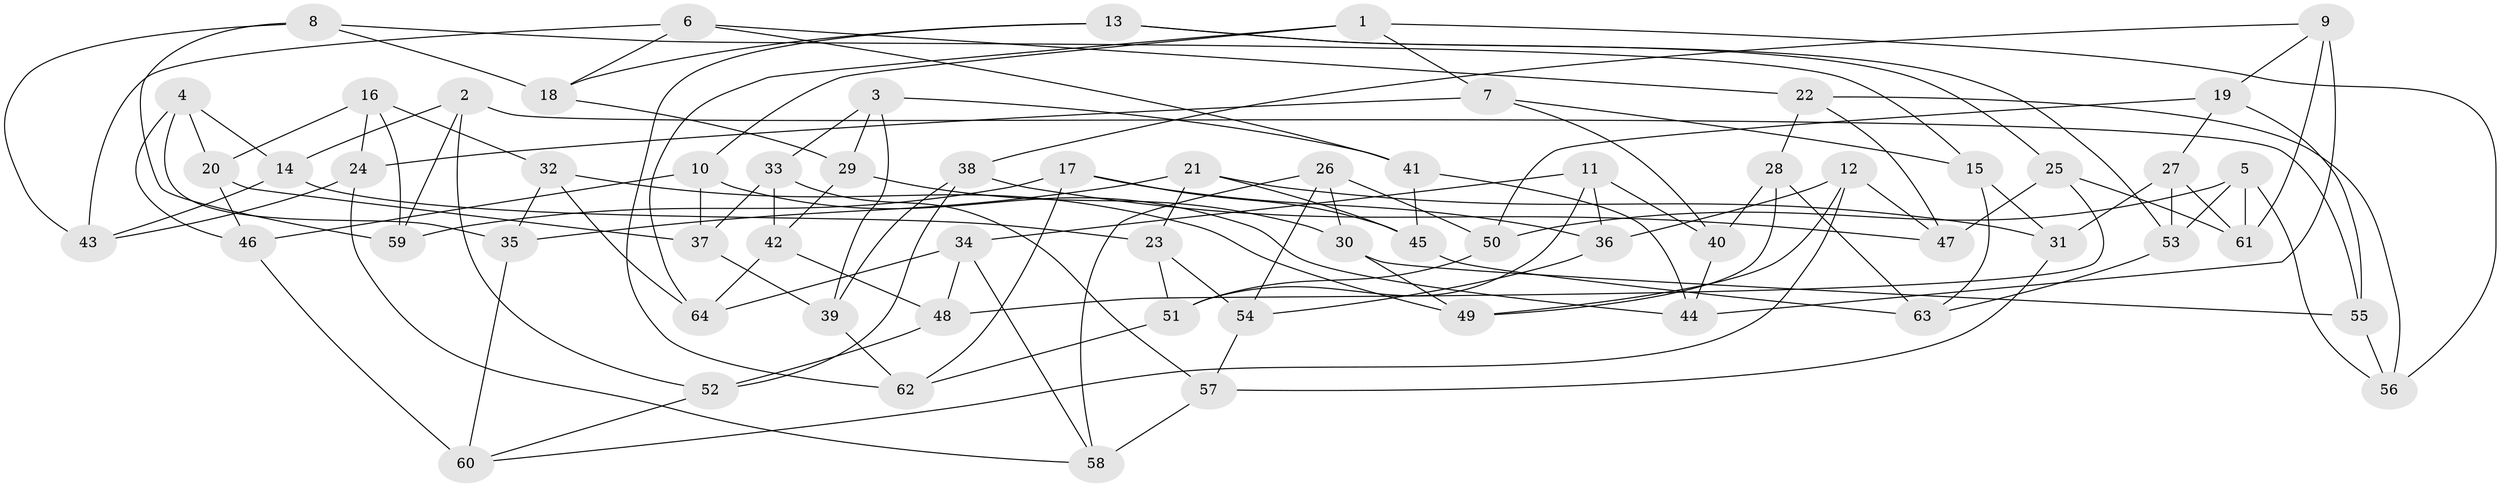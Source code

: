// coarse degree distribution, {6: 0.631578947368421, 5: 0.05263157894736842, 4: 0.3157894736842105}
// Generated by graph-tools (version 1.1) at 2025/24/03/03/25 07:24:24]
// undirected, 64 vertices, 128 edges
graph export_dot {
graph [start="1"]
  node [color=gray90,style=filled];
  1;
  2;
  3;
  4;
  5;
  6;
  7;
  8;
  9;
  10;
  11;
  12;
  13;
  14;
  15;
  16;
  17;
  18;
  19;
  20;
  21;
  22;
  23;
  24;
  25;
  26;
  27;
  28;
  29;
  30;
  31;
  32;
  33;
  34;
  35;
  36;
  37;
  38;
  39;
  40;
  41;
  42;
  43;
  44;
  45;
  46;
  47;
  48;
  49;
  50;
  51;
  52;
  53;
  54;
  55;
  56;
  57;
  58;
  59;
  60;
  61;
  62;
  63;
  64;
  1 -- 64;
  1 -- 56;
  1 -- 10;
  1 -- 7;
  2 -- 14;
  2 -- 59;
  2 -- 52;
  2 -- 55;
  3 -- 39;
  3 -- 33;
  3 -- 29;
  3 -- 41;
  4 -- 46;
  4 -- 14;
  4 -- 35;
  4 -- 20;
  5 -- 53;
  5 -- 50;
  5 -- 61;
  5 -- 56;
  6 -- 18;
  6 -- 43;
  6 -- 22;
  6 -- 41;
  7 -- 15;
  7 -- 40;
  7 -- 24;
  8 -- 18;
  8 -- 43;
  8 -- 15;
  8 -- 59;
  9 -- 38;
  9 -- 61;
  9 -- 44;
  9 -- 19;
  10 -- 46;
  10 -- 37;
  10 -- 44;
  11 -- 34;
  11 -- 51;
  11 -- 40;
  11 -- 36;
  12 -- 36;
  12 -- 47;
  12 -- 60;
  12 -- 49;
  13 -- 62;
  13 -- 53;
  13 -- 18;
  13 -- 25;
  14 -- 43;
  14 -- 23;
  15 -- 31;
  15 -- 63;
  16 -- 20;
  16 -- 24;
  16 -- 32;
  16 -- 59;
  17 -- 36;
  17 -- 59;
  17 -- 62;
  17 -- 45;
  18 -- 29;
  19 -- 27;
  19 -- 55;
  19 -- 50;
  20 -- 37;
  20 -- 46;
  21 -- 35;
  21 -- 45;
  21 -- 31;
  21 -- 23;
  22 -- 47;
  22 -- 28;
  22 -- 56;
  23 -- 54;
  23 -- 51;
  24 -- 58;
  24 -- 43;
  25 -- 48;
  25 -- 47;
  25 -- 61;
  26 -- 58;
  26 -- 54;
  26 -- 50;
  26 -- 30;
  27 -- 61;
  27 -- 31;
  27 -- 53;
  28 -- 40;
  28 -- 63;
  28 -- 49;
  29 -- 42;
  29 -- 30;
  30 -- 49;
  30 -- 55;
  31 -- 57;
  32 -- 49;
  32 -- 35;
  32 -- 64;
  33 -- 57;
  33 -- 37;
  33 -- 42;
  34 -- 58;
  34 -- 48;
  34 -- 64;
  35 -- 60;
  36 -- 54;
  37 -- 39;
  38 -- 39;
  38 -- 52;
  38 -- 47;
  39 -- 62;
  40 -- 44;
  41 -- 44;
  41 -- 45;
  42 -- 64;
  42 -- 48;
  45 -- 63;
  46 -- 60;
  48 -- 52;
  50 -- 51;
  51 -- 62;
  52 -- 60;
  53 -- 63;
  54 -- 57;
  55 -- 56;
  57 -- 58;
}
